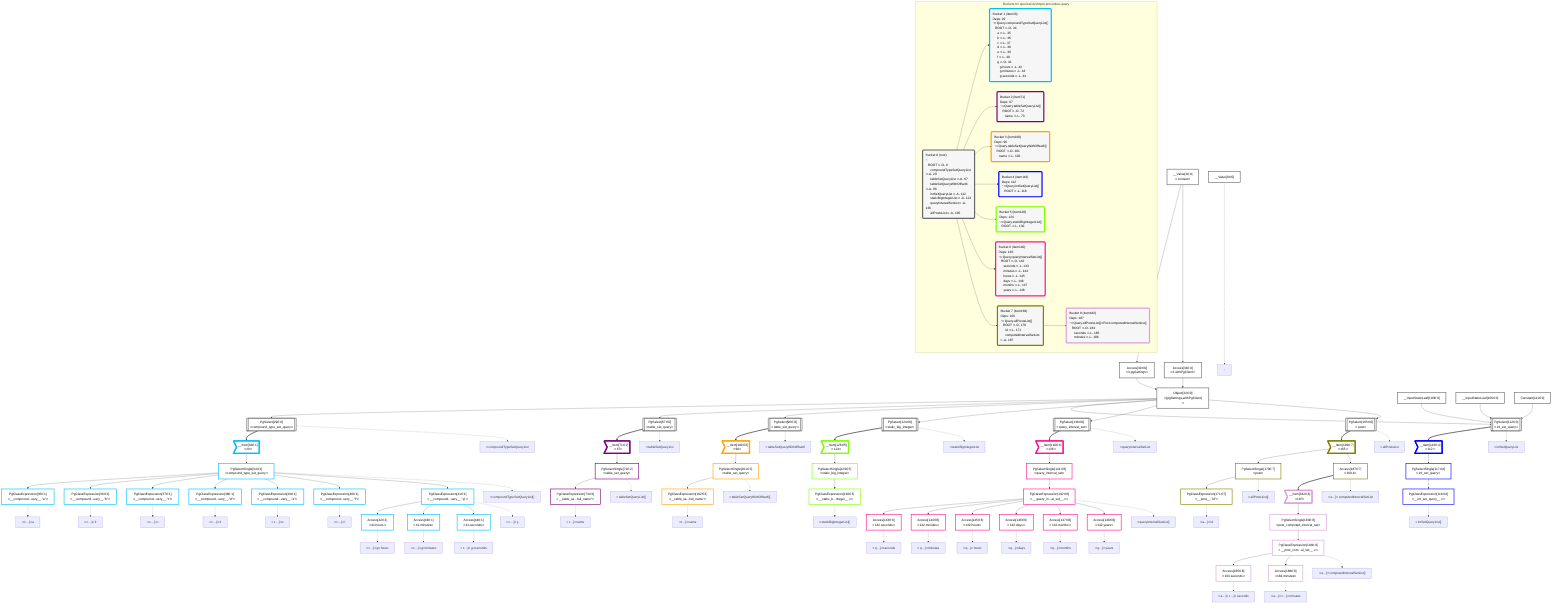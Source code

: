 graph TD
    classDef path fill:#eee,stroke:#000,color:#000
    classDef plan fill:#fff,stroke-width:3px,color:#000
    classDef itemplan fill:#fff,stroke-width:6px,color:#000
    classDef sideeffectplan fill:#f00,stroke-width:6px,color:#000
    classDef bucket fill:#f6f6f6,color:#000,stroke-width:6px,text-align:left


    %% define plans
    __Value0["__Value[0∈0]"]:::plan
    __Value3["__Value[3∈0]<br />ᐸcontextᐳ"]:::plan
    Access30["Access[30∈0]<br />ᐸ3.pgSettingsᐳ"]:::plan
    Access31["Access[31∈0]<br />ᐸ3.withPgClientᐳ"]:::plan
    Object32["Object[32∈0]<br />ᐸ{pgSettings,withPgClient}ᐳ"]:::plan
    PgSelect29[["PgSelect[29∈0]<br />ᐸcompound_type_set_queryᐳ"]]:::plan
    __Item33>"__Item[33∈1]<br />ᐸ29ᐳ"]:::itemplan
    PgSelectSingle34["PgSelectSingle[34∈1]<br />ᐸcompound_type_set_queryᐳ"]:::plan
    PgClassExpression35["PgClassExpression[35∈1]<br />ᐸ__compound...uery__.”a”ᐳ"]:::plan
    PgClassExpression36["PgClassExpression[36∈1]<br />ᐸ__compound...uery__.”b”ᐳ"]:::plan
    PgClassExpression37["PgClassExpression[37∈1]<br />ᐸ__compound...uery__.”c”ᐳ"]:::plan
    PgClassExpression38["PgClassExpression[38∈1]<br />ᐸ__compound...uery__.”d”ᐳ"]:::plan
    PgClassExpression39["PgClassExpression[39∈1]<br />ᐸ__compound...uery__.”e”ᐳ"]:::plan
    PgClassExpression40["PgClassExpression[40∈1]<br />ᐸ__compound...uery__.”f”ᐳ"]:::plan
    PgClassExpression41["PgClassExpression[41∈1]<br />ᐸ__compound...uery__.”g”ᐳ"]:::plan
    Access42["Access[42∈1]<br />ᐸ41.hoursᐳ"]:::plan
    Access43["Access[43∈1]<br />ᐸ41.minutesᐳ"]:::plan
    Access44["Access[44∈1]<br />ᐸ41.secondsᐳ"]:::plan
    PgSelect67[["PgSelect[67∈0]<br />ᐸtable_set_queryᐳ"]]:::plan
    __Item71>"__Item[71∈2]<br />ᐸ67ᐳ"]:::itemplan
    PgSelectSingle72["PgSelectSingle[72∈2]<br />ᐸtable_set_queryᐳ"]:::plan
    PgClassExpression73["PgClassExpression[73∈2]<br />ᐸ__table_se...full_name”ᐳ"]:::plan
    PgSelect96[["PgSelect[96∈0]<br />ᐸtable_set_queryᐳ"]]:::plan
    __Item100>"__Item[100∈3]<br />ᐸ96ᐳ"]:::itemplan
    PgSelectSingle101["PgSelectSingle[101∈3]<br />ᐸtable_set_queryᐳ"]:::plan
    PgClassExpression102["PgClassExpression[102∈3]<br />ᐸ__table_se...full_name”ᐳ"]:::plan
    __InputStaticLeaf103["__InputStaticLeaf[103∈0]"]:::plan
    __InputStaticLeaf105["__InputStaticLeaf[105∈0]"]:::plan
    Constant111["Constant[111∈0]"]:::plan
    PgSelect112[["PgSelect[112∈0]<br />ᐸint_set_queryᐳ"]]:::plan
    __Item116>"__Item[116∈4]<br />ᐸ112ᐳ"]:::itemplan
    PgSelectSingle117["PgSelectSingle[117∈4]<br />ᐸint_set_queryᐳ"]:::plan
    PgClassExpression118["PgClassExpression[118∈4]<br />ᐸ__int_set_query__.vᐳ"]:::plan
    PgSelect124[["PgSelect[124∈0]<br />ᐸstatic_big_integerᐳ"]]:::plan
    __Item128>"__Item[128∈5]<br />ᐸ124ᐳ"]:::itemplan
    PgSelectSingle129["PgSelectSingle[129∈5]<br />ᐸstatic_big_integerᐳ"]:::plan
    PgClassExpression130["PgClassExpression[130∈5]<br />ᐸ__static_b...nteger__.vᐳ"]:::plan
    PgSelect136[["PgSelect[136∈0]<br />ᐸquery_interval_setᐳ"]]:::plan
    __Item140>"__Item[140∈6]<br />ᐸ136ᐳ"]:::itemplan
    PgSelectSingle141["PgSelectSingle[141∈6]<br />ᐸquery_interval_setᐳ"]:::plan
    PgClassExpression142["PgClassExpression[142∈6]<br />ᐸ__query_in...al_set__.vᐳ"]:::plan
    Access143["Access[143∈6]<br />ᐸ142.secondsᐳ"]:::plan
    Access144["Access[144∈6]<br />ᐸ142.minutesᐳ"]:::plan
    Access145["Access[145∈6]<br />ᐸ142.hoursᐳ"]:::plan
    Access146["Access[146∈6]<br />ᐸ142.daysᐳ"]:::plan
    Access147["Access[147∈6]<br />ᐸ142.monthsᐳ"]:::plan
    Access148["Access[148∈6]<br />ᐸ142.yearsᐳ"]:::plan
    PgSelect165[["PgSelect[165∈0]<br />ᐸpostᐳ"]]:::plan
    __Item169>"__Item[169∈7]<br />ᐸ165ᐳ"]:::itemplan
    PgSelectSingle170["PgSelectSingle[170∈7]<br />ᐸpostᐳ"]:::plan
    PgClassExpression171["PgClassExpression[171∈7]<br />ᐸ__post__.”id”ᐳ"]:::plan
    Access187["Access[187∈7]<br />ᐸ169.1ᐳ"]:::plan
    __Item182>"__Item[182∈8]<br />ᐸ187ᐳ"]:::itemplan
    PgSelectSingle183["PgSelectSingle[183∈8]<br />ᐸpost_computed_interval_setᐳ"]:::plan
    PgClassExpression184["PgClassExpression[184∈8]<br />ᐸ__post_com...al_set__.vᐳ"]:::plan
    Access185["Access[185∈8]<br />ᐸ184.secondsᐳ"]:::plan
    Access186["Access[186∈8]<br />ᐸ184.minutesᐳ"]:::plan

    %% plan dependencies
    __Value3 --> Access30
    __Value3 --> Access31
    Access30 & Access31 --> Object32
    Object32 --> PgSelect29
    PgSelect29 ==> __Item33
    __Item33 --> PgSelectSingle34
    PgSelectSingle34 --> PgClassExpression35
    PgSelectSingle34 --> PgClassExpression36
    PgSelectSingle34 --> PgClassExpression37
    PgSelectSingle34 --> PgClassExpression38
    PgSelectSingle34 --> PgClassExpression39
    PgSelectSingle34 --> PgClassExpression40
    PgSelectSingle34 --> PgClassExpression41
    PgClassExpression41 --> Access42
    PgClassExpression41 --> Access43
    PgClassExpression41 --> Access44
    Object32 --> PgSelect67
    PgSelect67 ==> __Item71
    __Item71 --> PgSelectSingle72
    PgSelectSingle72 --> PgClassExpression73
    Object32 --> PgSelect96
    PgSelect96 ==> __Item100
    __Item100 --> PgSelectSingle101
    PgSelectSingle101 --> PgClassExpression102
    Object32 & __InputStaticLeaf103 & Constant111 & __InputStaticLeaf105 --> PgSelect112
    PgSelect112 ==> __Item116
    __Item116 --> PgSelectSingle117
    PgSelectSingle117 --> PgClassExpression118
    Object32 --> PgSelect124
    PgSelect124 ==> __Item128
    __Item128 --> PgSelectSingle129
    PgSelectSingle129 --> PgClassExpression130
    Object32 --> PgSelect136
    PgSelect136 ==> __Item140
    __Item140 --> PgSelectSingle141
    PgSelectSingle141 --> PgClassExpression142
    PgClassExpression142 --> Access143
    PgClassExpression142 --> Access144
    PgClassExpression142 --> Access145
    PgClassExpression142 --> Access146
    PgClassExpression142 --> Access147
    PgClassExpression142 --> Access148
    Object32 --> PgSelect165
    PgSelect165 ==> __Item169
    __Item169 --> PgSelectSingle170
    PgSelectSingle170 --> PgClassExpression171
    __Item169 --> Access187
    Access187 ==> __Item182
    __Item182 --> PgSelectSingle183
    PgSelectSingle183 --> PgClassExpression184
    PgClassExpression184 --> Access185
    PgClassExpression184 --> Access186

    %% plan-to-path relationships
    P0["~"]
    __Value0 -.-> P0
    P29["ᐳcompoundTypeSetQueryList"]
    PgSelect29 -.-> P29
    P34["ᐳcompoundTypeSetQueryList[]"]
    PgSelectSingle34 -.-> P34
    P35["ᐳc…]ᐳa"]
    PgClassExpression35 -.-> P35
    P36["ᐳc…]ᐳb"]
    PgClassExpression36 -.-> P36
    P37["ᐳc…]ᐳc"]
    PgClassExpression37 -.-> P37
    P38["ᐳc…]ᐳd"]
    PgClassExpression38 -.-> P38
    P39["ᐳc…]ᐳe"]
    PgClassExpression39 -.-> P39
    P40["ᐳc…]ᐳf"]
    PgClassExpression40 -.-> P40
    P41["ᐳc…]ᐳg"]
    PgClassExpression41 -.-> P41
    P42["ᐳc…]ᐳgᐳhours"]
    Access42 -.-> P42
    P43["ᐳc…]ᐳgᐳminutes"]
    Access43 -.-> P43
    P44["ᐳc…]ᐳgᐳseconds"]
    Access44 -.-> P44
    P67["ᐳtableSetQueryList"]
    PgSelect67 -.-> P67
    P72["ᐳtableSetQueryList[]"]
    PgSelectSingle72 -.-> P72
    P73["ᐳt…]ᐳname"]
    PgClassExpression73 -.-> P73
    P96["ᐳtableSetQueryWithOffset6"]
    PgSelect96 -.-> P96
    P101["ᐳtableSetQueryWithOffset6[]"]
    PgSelectSingle101 -.-> P101
    P102["ᐳt…]ᐳname"]
    PgClassExpression102 -.-> P102
    P112["ᐳintSetQueryList"]
    PgSelect112 -.-> P112
    P118["ᐳintSetQueryList[]"]
    PgClassExpression118 -.-> P118
    P124["ᐳstaticBigIntegerList"]
    PgSelect124 -.-> P124
    P130["ᐳstaticBigIntegerList[]"]
    PgClassExpression130 -.-> P130
    P136["ᐳqueryIntervalSetList"]
    PgSelect136 -.-> P136
    P142["ᐳqueryIntervalSetList[]"]
    PgClassExpression142 -.-> P142
    P143["ᐳq…]ᐳseconds"]
    Access143 -.-> P143
    P144["ᐳq…]ᐳminutes"]
    Access144 -.-> P144
    P145["ᐳq…]ᐳhours"]
    Access145 -.-> P145
    P146["ᐳq…]ᐳdays"]
    Access146 -.-> P146
    P147["ᐳq…]ᐳmonths"]
    Access147 -.-> P147
    P148["ᐳq…]ᐳyears"]
    Access148 -.-> P148
    P165["ᐳallPostsList"]
    PgSelect165 -.-> P165
    P170["ᐳallPostsList[]"]
    PgSelectSingle170 -.-> P170
    P171["ᐳa…]ᐳid"]
    PgClassExpression171 -.-> P171
    P184["ᐳa…]ᐳcomputedIntervalSetList[]"]
    PgClassExpression184 -.-> P184
    P185["ᐳa…]ᐳc…]ᐳseconds"]
    Access185 -.-> P185
    P186["ᐳa…]ᐳc…]ᐳminutes"]
    Access186 -.-> P186
    P187["ᐳa…]ᐳcomputedIntervalSetList"]
    Access187 -.-> P187

    subgraph "Buckets for queries/v4/simple-procedure-query"
    Bucket0("Bucket 0 (root)<br />~<br />⠀ROOT ᐸ-O- 0<br />⠀⠀compoundTypeSetQueryList ᐸ-A- 29<br />⠀⠀tableSetQueryList ᐸ-A- 67<br />⠀⠀tableSetQueryWithOffset6 ᐸ-A- 96<br />⠀⠀intSetQueryList ᐸ-A- 112<br />⠀⠀staticBigIntegerList ᐸ-A- 124<br />⠀⠀queryIntervalSetList ᐸ-A- 136<br />⠀⠀allPostsList ᐸ-A- 165"):::bucket
    classDef bucket0 stroke:#696969
    class Bucket0,__Value0,__Value3,PgSelect29,Access30,Access31,Object32,PgSelect67,PgSelect96,__InputStaticLeaf103,__InputStaticLeaf105,Constant111,PgSelect112,PgSelect124,PgSelect136,PgSelect165 bucket0
    Bucket1("Bucket 1 (item33)<br />Deps: 29<br />~ᐳQuery.compoundTypeSetQueryList[]<br />⠀ROOT ᐸ-O- 34<br />⠀⠀a ᐸ-L- 35<br />⠀⠀b ᐸ-L- 36<br />⠀⠀c ᐸ-L- 37<br />⠀⠀d ᐸ-L- 38<br />⠀⠀e ᐸ-L- 39<br />⠀⠀f ᐸ-L- 40<br />⠀⠀g ᐸ-O- 41<br />⠀⠀⠀g.hours ᐸ-L- 42<br />⠀⠀⠀g.minutes ᐸ-L- 43<br />⠀⠀⠀g.seconds ᐸ-L- 44"):::bucket
    classDef bucket1 stroke:#00bfff
    class Bucket1,__Item33,PgSelectSingle34,PgClassExpression35,PgClassExpression36,PgClassExpression37,PgClassExpression38,PgClassExpression39,PgClassExpression40,PgClassExpression41,Access42,Access43,Access44 bucket1
    Bucket2("Bucket 2 (item71)<br />Deps: 67<br />~ᐳQuery.tableSetQueryList[]<br />⠀ROOT ᐸ-O- 72<br />⠀⠀name ᐸ-L- 73"):::bucket
    classDef bucket2 stroke:#7f007f
    class Bucket2,__Item71,PgSelectSingle72,PgClassExpression73 bucket2
    Bucket3("Bucket 3 (item100)<br />Deps: 96<br />~ᐳQuery.tableSetQueryWithOffset6[]<br />⠀ROOT ᐸ-O- 101<br />⠀⠀name ᐸ-L- 102"):::bucket
    classDef bucket3 stroke:#ffa500
    class Bucket3,__Item100,PgSelectSingle101,PgClassExpression102 bucket3
    Bucket4("Bucket 4 (item116)<br />Deps: 112<br />~ᐳQuery.intSetQueryList[]<br />⠀ROOT ᐸ-L- 118"):::bucket
    classDef bucket4 stroke:#0000ff
    class Bucket4,__Item116,PgSelectSingle117,PgClassExpression118 bucket4
    Bucket5("Bucket 5 (item128)<br />Deps: 124<br />~ᐳQuery.staticBigIntegerList[]<br />⠀ROOT ᐸ-L- 130"):::bucket
    classDef bucket5 stroke:#7fff00
    class Bucket5,__Item128,PgSelectSingle129,PgClassExpression130 bucket5
    Bucket6("Bucket 6 (item140)<br />Deps: 136<br />~ᐳQuery.queryIntervalSetList[]<br />⠀ROOT ᐸ-O- 142<br />⠀⠀seconds ᐸ-L- 143<br />⠀⠀minutes ᐸ-L- 144<br />⠀⠀hours ᐸ-L- 145<br />⠀⠀days ᐸ-L- 146<br />⠀⠀months ᐸ-L- 147<br />⠀⠀years ᐸ-L- 148"):::bucket
    classDef bucket6 stroke:#ff1493
    class Bucket6,__Item140,PgSelectSingle141,PgClassExpression142,Access143,Access144,Access145,Access146,Access147,Access148 bucket6
    Bucket7("Bucket 7 (item169)<br />Deps: 165<br />~ᐳQuery.allPostsList[]<br />⠀ROOT ᐸ-O- 170<br />⠀⠀id ᐸ-L- 171<br />⠀⠀computedIntervalSetList ᐸ-A- 187"):::bucket
    classDef bucket7 stroke:#808000
    class Bucket7,__Item169,PgSelectSingle170,PgClassExpression171,Access187 bucket7
    Bucket8("Bucket 8 (item182)<br />Deps: 187<br />~ᐳQuery.allPostsList[]ᐳPost.computedIntervalSetList[]<br />⠀ROOT ᐸ-O- 184<br />⠀⠀seconds ᐸ-L- 185<br />⠀⠀minutes ᐸ-L- 186"):::bucket
    classDef bucket8 stroke:#dda0dd
    class Bucket8,__Item182,PgSelectSingle183,PgClassExpression184,Access185,Access186 bucket8
    Bucket0 --> Bucket1 & Bucket2 & Bucket3 & Bucket4 & Bucket5 & Bucket6 & Bucket7
    Bucket7 --> Bucket8
    end